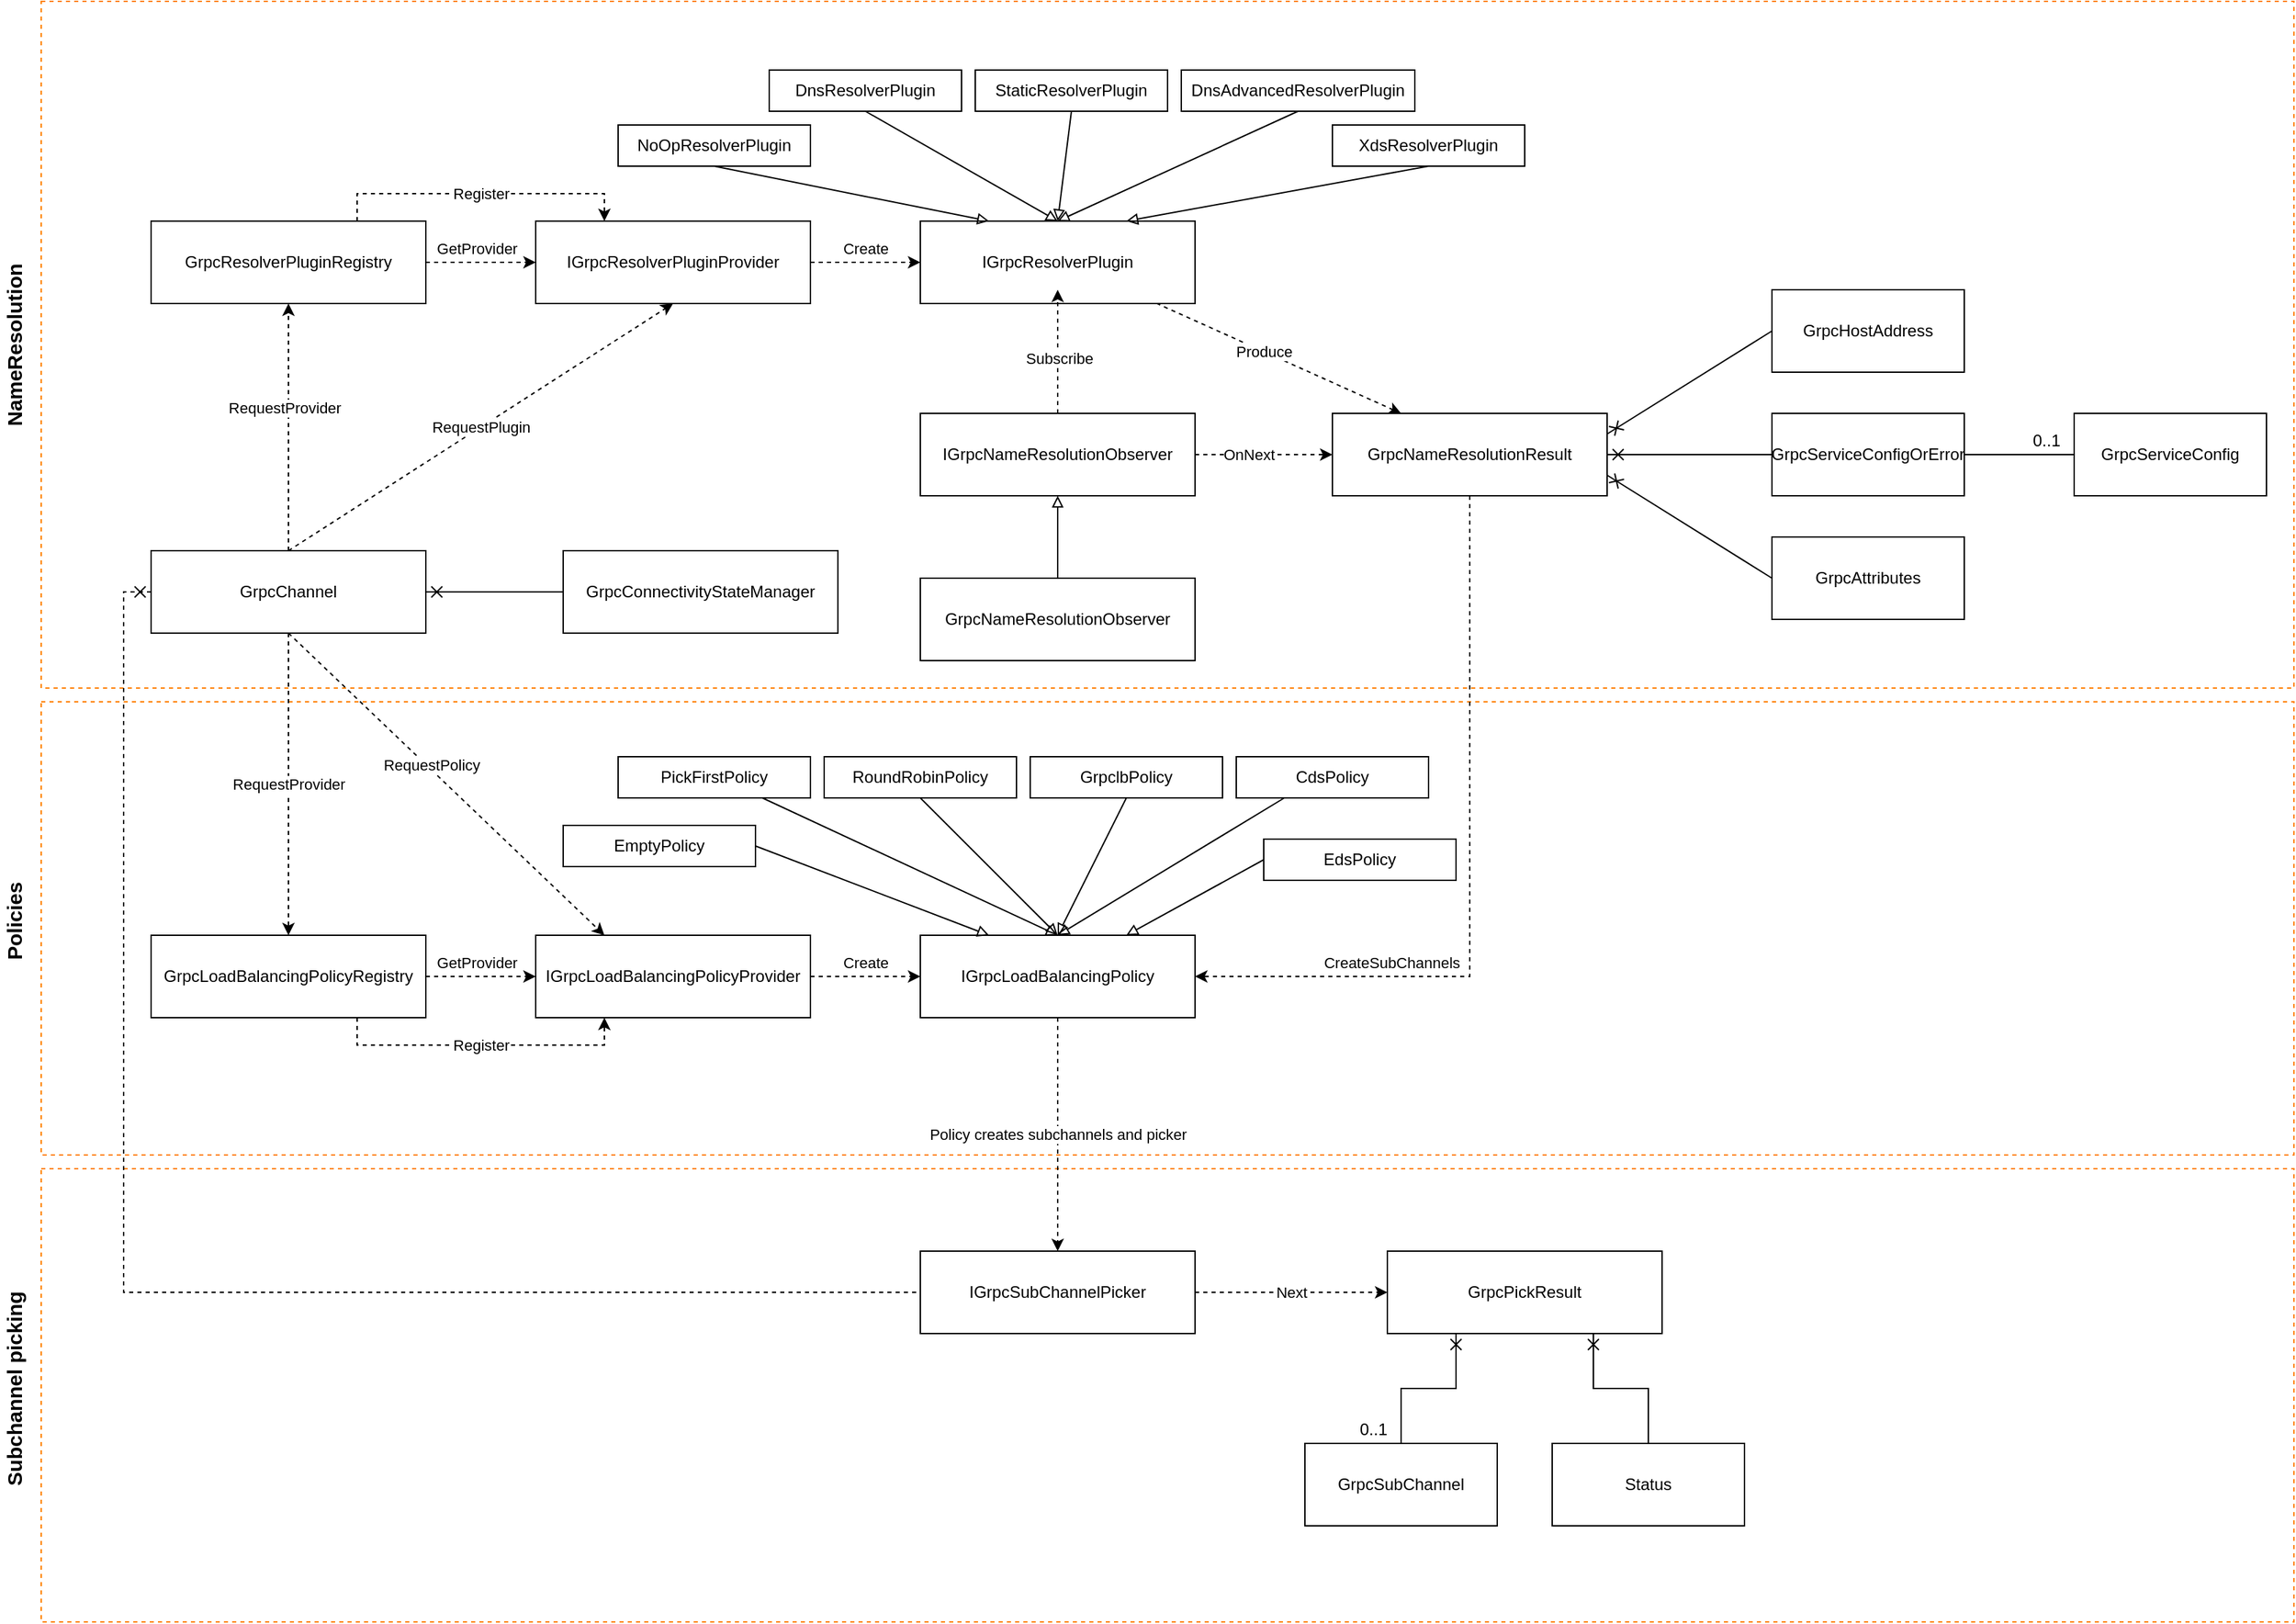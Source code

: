 <mxfile version="13.1.0" type="device"><diagram id="mDRMkllSYx9BvZ4TWgU-" name="Page-1"><mxGraphModel dx="1822" dy="1194" grid="1" gridSize="10" guides="1" tooltips="1" connect="1" arrows="1" fold="1" page="0" pageScale="1" pageWidth="850" pageHeight="1100" math="0" shadow="0"><root><mxCell id="0"/><mxCell id="xS7kCqJAVx7TMGzJWk80-14" value="Untitled Layer" style="locked=1;" parent="0"/><mxCell id="xS7kCqJAVx7TMGzJWk80-15" value="" style="rounded=0;whiteSpace=wrap;html=1;fillColor=none;strokeColor=#FF8000;dashed=1;strokeWidth=1;" vertex="1" parent="xS7kCqJAVx7TMGzJWk80-14"><mxGeometry x="-220" y="-190" width="1640" height="500" as="geometry"/></mxCell><mxCell id="xS7kCqJAVx7TMGzJWk80-16" value="" style="rounded=0;whiteSpace=wrap;html=1;fillColor=none;strokeColor=#FF8000;dashed=1;strokeWidth=1;" vertex="1" parent="xS7kCqJAVx7TMGzJWk80-14"><mxGeometry x="-220" y="320" width="1640" height="330" as="geometry"/></mxCell><mxCell id="xS7kCqJAVx7TMGzJWk80-17" value="" style="rounded=0;whiteSpace=wrap;html=1;fillColor=none;strokeColor=#FF8000;dashed=1;strokeWidth=1;" vertex="1" parent="xS7kCqJAVx7TMGzJWk80-14"><mxGeometry x="-220" y="660" width="1640" height="330" as="geometry"/></mxCell><mxCell id="1" style="" parent="0"/><mxCell id="B-qbG9qKxY0dz72HAixv-15" value="Produce" style="rounded=0;orthogonalLoop=1;jettySize=auto;html=1;exitX=0.75;exitY=1;exitDx=0;exitDy=0;entryX=0.25;entryY=0;entryDx=0;entryDy=0;dashed=1;" parent="1" target="B-qbG9qKxY0dz72HAixv-11" edge="1"><mxGeometry relative="1" as="geometry"><mxPoint x="570" y="20" as="sourcePoint"/></mxGeometry></mxCell><mxCell id="B-qbG9qKxY0dz72HAixv-1" value="IGrpcResolverPlugin" style="rounded=0;whiteSpace=wrap;html=1;" parent="1" vertex="1"><mxGeometry x="420" y="-30" width="200" height="60" as="geometry"/></mxCell><mxCell id="B-qbG9qKxY0dz72HAixv-9" style="edgeStyle=orthogonalEdgeStyle;rounded=0;orthogonalLoop=1;jettySize=auto;html=1;exitX=0.5;exitY=0;exitDx=0;exitDy=0;entryX=0.5;entryY=1;entryDx=0;entryDy=0;dashed=1;" parent="1" source="B-qbG9qKxY0dz72HAixv-2" edge="1"><mxGeometry relative="1" as="geometry"><mxPoint x="520" y="20" as="targetPoint"/></mxGeometry></mxCell><mxCell id="B-qbG9qKxY0dz72HAixv-10" value="Subscribe" style="edgeLabel;html=1;align=center;verticalAlign=middle;resizable=0;points=[];" parent="B-qbG9qKxY0dz72HAixv-9" vertex="1" connectable="0"><mxGeometry x="0.267" y="2" relative="1" as="geometry"><mxPoint x="2" y="17" as="offset"/></mxGeometry></mxCell><mxCell id="B-qbG9qKxY0dz72HAixv-13" style="edgeStyle=orthogonalEdgeStyle;rounded=0;orthogonalLoop=1;jettySize=auto;html=1;exitX=1;exitY=0.5;exitDx=0;exitDy=0;entryX=0;entryY=0.5;entryDx=0;entryDy=0;dashed=1;" parent="1" source="B-qbG9qKxY0dz72HAixv-2" target="B-qbG9qKxY0dz72HAixv-11" edge="1"><mxGeometry relative="1" as="geometry"/></mxCell><mxCell id="B-qbG9qKxY0dz72HAixv-14" value="OnNext" style="edgeLabel;html=1;align=center;verticalAlign=middle;resizable=0;points=[];" parent="B-qbG9qKxY0dz72HAixv-13" vertex="1" connectable="0"><mxGeometry x="-0.22" relative="1" as="geometry"><mxPoint as="offset"/></mxGeometry></mxCell><mxCell id="B-qbG9qKxY0dz72HAixv-2" value="IGrpcNameResolutionObserver" style="rounded=0;whiteSpace=wrap;html=1;" parent="1" vertex="1"><mxGeometry x="420" y="110" width="200" height="60" as="geometry"/></mxCell><mxCell id="B-qbG9qKxY0dz72HAixv-4" value="Create" style="edgeStyle=orthogonalEdgeStyle;rounded=0;orthogonalLoop=1;jettySize=auto;html=1;exitX=1;exitY=0.5;exitDx=0;exitDy=0;entryX=0;entryY=0.5;entryDx=0;entryDy=0;dashed=1;" parent="1" source="B-qbG9qKxY0dz72HAixv-3" target="B-qbG9qKxY0dz72HAixv-1" edge="1"><mxGeometry y="10" relative="1" as="geometry"><mxPoint as="offset"/></mxGeometry></mxCell><mxCell id="B-qbG9qKxY0dz72HAixv-3" value="IGrpcResolverPluginProvider" style="rounded=0;whiteSpace=wrap;html=1;" parent="1" vertex="1"><mxGeometry x="140" y="-30" width="200" height="60" as="geometry"/></mxCell><mxCell id="B-qbG9qKxY0dz72HAixv-22" style="rounded=0;orthogonalLoop=1;jettySize=auto;html=1;exitX=0.5;exitY=1;exitDx=0;exitDy=0;entryX=1;entryY=0.5;entryDx=0;entryDy=0;edgeStyle=orthogonalEdgeStyle;dashed=1;" parent="1" source="B-qbG9qKxY0dz72HAixv-11" target="B-qbG9qKxY0dz72HAixv-17" edge="1"><mxGeometry relative="1" as="geometry"><Array as="points"><mxPoint x="820" y="520"/></Array></mxGeometry></mxCell><mxCell id="B-qbG9qKxY0dz72HAixv-23" value="CreateSubChannels" style="edgeLabel;html=1;align=center;verticalAlign=middle;resizable=0;points=[];" parent="B-qbG9qKxY0dz72HAixv-22" vertex="1" connectable="0"><mxGeometry x="0.413" y="1" relative="1" as="geometry"><mxPoint x="-18.76" y="-11" as="offset"/></mxGeometry></mxCell><mxCell id="B-qbG9qKxY0dz72HAixv-44" style="edgeStyle=none;rounded=0;orthogonalLoop=1;jettySize=auto;html=1;exitX=1;exitY=0.5;exitDx=0;exitDy=0;entryX=0;entryY=0.5;entryDx=0;entryDy=0;endArrow=none;endFill=0;startArrow=cross;startFill=0;" parent="1" source="B-qbG9qKxY0dz72HAixv-11" target="B-qbG9qKxY0dz72HAixv-40" edge="1"><mxGeometry relative="1" as="geometry"/></mxCell><mxCell id="B-qbG9qKxY0dz72HAixv-11" value="GrpcNameResolutionResult" style="rounded=0;whiteSpace=wrap;html=1;" parent="1" vertex="1"><mxGeometry x="720" y="110" width="200" height="60" as="geometry"/></mxCell><mxCell id="B-qbG9qKxY0dz72HAixv-19" value="Create" style="edgeStyle=orthogonalEdgeStyle;rounded=0;orthogonalLoop=1;jettySize=auto;html=1;exitX=1;exitY=0.5;exitDx=0;exitDy=0;dashed=1;" parent="1" source="B-qbG9qKxY0dz72HAixv-16" target="B-qbG9qKxY0dz72HAixv-17" edge="1"><mxGeometry y="10" relative="1" as="geometry"><mxPoint as="offset"/></mxGeometry></mxCell><mxCell id="B-qbG9qKxY0dz72HAixv-16" value="IGrpcLoadBalancingPolicyProvider" style="rounded=0;whiteSpace=wrap;html=1;" parent="1" vertex="1"><mxGeometry x="140" y="490" width="200" height="60" as="geometry"/></mxCell><mxCell id="B-qbG9qKxY0dz72HAixv-21" value="Next" style="edgeStyle=orthogonalEdgeStyle;rounded=0;orthogonalLoop=1;jettySize=auto;html=1;exitX=1;exitY=0.5;exitDx=0;exitDy=0;entryX=0;entryY=0.5;entryDx=0;entryDy=0;dashed=1;" parent="1" source="xS7kCqJAVx7TMGzJWk80-3" target="B-qbG9qKxY0dz72HAixv-20" edge="1"><mxGeometry relative="1" as="geometry"/></mxCell><mxCell id="xS7kCqJAVx7TMGzJWk80-11" value="Policy creates subchannels and picker" style="edgeStyle=orthogonalEdgeStyle;rounded=0;orthogonalLoop=1;jettySize=auto;html=1;exitX=0.5;exitY=1;exitDx=0;exitDy=0;startArrow=none;startFill=0;endArrow=classic;endFill=1;dashed=1;" edge="1" parent="1" source="B-qbG9qKxY0dz72HAixv-17" target="xS7kCqJAVx7TMGzJWk80-3"><mxGeometry relative="1" as="geometry"/></mxCell><mxCell id="B-qbG9qKxY0dz72HAixv-17" value="IGrpcLoadBalancingPolicy" style="rounded=0;whiteSpace=wrap;html=1;" parent="1" vertex="1"><mxGeometry x="420" y="490" width="200" height="60" as="geometry"/></mxCell><mxCell id="xS7kCqJAVx7TMGzJWk80-8" style="edgeStyle=orthogonalEdgeStyle;rounded=0;orthogonalLoop=1;jettySize=auto;html=1;exitX=0.25;exitY=1;exitDx=0;exitDy=0;entryX=0.5;entryY=0;entryDx=0;entryDy=0;startArrow=cross;startFill=0;endArrow=none;endFill=0;" edge="1" parent="1" source="B-qbG9qKxY0dz72HAixv-20" target="xS7kCqJAVx7TMGzJWk80-5"><mxGeometry relative="1" as="geometry"/></mxCell><mxCell id="xS7kCqJAVx7TMGzJWk80-9" style="edgeStyle=orthogonalEdgeStyle;rounded=0;orthogonalLoop=1;jettySize=auto;html=1;exitX=0.75;exitY=1;exitDx=0;exitDy=0;entryX=0.5;entryY=0;entryDx=0;entryDy=0;startArrow=cross;startFill=0;endArrow=none;endFill=0;" edge="1" parent="1" source="B-qbG9qKxY0dz72HAixv-20" target="xS7kCqJAVx7TMGzJWk80-6"><mxGeometry relative="1" as="geometry"/></mxCell><mxCell id="B-qbG9qKxY0dz72HAixv-20" value="GrpcPickResult" style="rounded=0;whiteSpace=wrap;html=1;" parent="1" vertex="1"><mxGeometry x="760" y="720" width="200" height="60" as="geometry"/></mxCell><mxCell id="B-qbG9qKxY0dz72HAixv-27" value="GetProvider" style="edgeStyle=orthogonalEdgeStyle;rounded=0;orthogonalLoop=1;jettySize=auto;html=1;exitX=1;exitY=0.5;exitDx=0;exitDy=0;entryX=0;entryY=0.5;entryDx=0;entryDy=0;dashed=1;" parent="1" source="B-qbG9qKxY0dz72HAixv-24" target="B-qbG9qKxY0dz72HAixv-3" edge="1"><mxGeometry x="-0.077" y="10" relative="1" as="geometry"><mxPoint as="offset"/></mxGeometry></mxCell><mxCell id="B-qbG9qKxY0dz72HAixv-24" value="GrpcResolverPluginRegistry" style="rounded=0;whiteSpace=wrap;html=1;" parent="1" vertex="1"><mxGeometry x="-140" y="-30" width="200" height="60" as="geometry"/></mxCell><mxCell id="B-qbG9qKxY0dz72HAixv-26" value="GetProvider" style="edgeStyle=orthogonalEdgeStyle;rounded=0;orthogonalLoop=1;jettySize=auto;html=1;exitX=1;exitY=0.5;exitDx=0;exitDy=0;entryX=0;entryY=0.5;entryDx=0;entryDy=0;dashed=1;" parent="1" source="B-qbG9qKxY0dz72HAixv-25" target="B-qbG9qKxY0dz72HAixv-16" edge="1"><mxGeometry x="-0.077" y="10" relative="1" as="geometry"><mxPoint as="offset"/></mxGeometry></mxCell><mxCell id="B-qbG9qKxY0dz72HAixv-28" value="Register" style="edgeStyle=orthogonalEdgeStyle;rounded=0;orthogonalLoop=1;jettySize=auto;html=1;exitX=0.75;exitY=1;exitDx=0;exitDy=0;entryX=0.25;entryY=1;entryDx=0;entryDy=0;dashed=1;" parent="1" source="B-qbG9qKxY0dz72HAixv-25" target="B-qbG9qKxY0dz72HAixv-16" edge="1"><mxGeometry relative="1" as="geometry"/></mxCell><mxCell id="B-qbG9qKxY0dz72HAixv-25" value="GrpcLoadBalancingPolicyRegistry" style="rounded=0;whiteSpace=wrap;html=1;" parent="1" vertex="1"><mxGeometry x="-140" y="490" width="200" height="60" as="geometry"/></mxCell><mxCell id="B-qbG9qKxY0dz72HAixv-34" style="rounded=0;orthogonalLoop=1;jettySize=auto;html=1;exitX=0.5;exitY=1;exitDx=0;exitDy=0;entryX=0.25;entryY=0;entryDx=0;entryDy=0;endArrow=block;endFill=0;" parent="1" source="B-qbG9qKxY0dz72HAixv-29" target="B-qbG9qKxY0dz72HAixv-1" edge="1"><mxGeometry relative="1" as="geometry"/></mxCell><mxCell id="B-qbG9qKxY0dz72HAixv-29" value="NoOpResolverPlugin" style="rounded=0;whiteSpace=wrap;html=1;" parent="1" vertex="1"><mxGeometry x="200" y="-100" width="140" height="30" as="geometry"/></mxCell><mxCell id="B-qbG9qKxY0dz72HAixv-35" style="edgeStyle=none;rounded=0;orthogonalLoop=1;jettySize=auto;html=1;exitX=0.5;exitY=1;exitDx=0;exitDy=0;endArrow=block;endFill=0;" parent="1" source="B-qbG9qKxY0dz72HAixv-30" edge="1"><mxGeometry relative="1" as="geometry"><mxPoint x="520" y="-30" as="targetPoint"/></mxGeometry></mxCell><mxCell id="B-qbG9qKxY0dz72HAixv-30" value="DnsResolverPlugin" style="rounded=0;whiteSpace=wrap;html=1;" parent="1" vertex="1"><mxGeometry x="310" y="-140" width="140" height="30" as="geometry"/></mxCell><mxCell id="B-qbG9qKxY0dz72HAixv-36" style="edgeStyle=none;rounded=0;orthogonalLoop=1;jettySize=auto;html=1;exitX=0.5;exitY=1;exitDx=0;exitDy=0;entryX=0.5;entryY=0;entryDx=0;entryDy=0;endArrow=block;endFill=0;" parent="1" source="B-qbG9qKxY0dz72HAixv-31" target="B-qbG9qKxY0dz72HAixv-1" edge="1"><mxGeometry relative="1" as="geometry"/></mxCell><mxCell id="B-qbG9qKxY0dz72HAixv-31" value="StaticResolverPlugin" style="rounded=0;whiteSpace=wrap;html=1;" parent="1" vertex="1"><mxGeometry x="460" y="-140" width="140" height="30" as="geometry"/></mxCell><mxCell id="B-qbG9qKxY0dz72HAixv-37" style="edgeStyle=none;rounded=0;orthogonalLoop=1;jettySize=auto;html=1;exitX=0.5;exitY=1;exitDx=0;exitDy=0;endArrow=block;endFill=0;" parent="1" source="B-qbG9qKxY0dz72HAixv-32" edge="1"><mxGeometry relative="1" as="geometry"><mxPoint x="520" y="-30" as="targetPoint"/></mxGeometry></mxCell><mxCell id="B-qbG9qKxY0dz72HAixv-32" value="DnsAdvancedResolverPlugin" style="rounded=0;whiteSpace=wrap;html=1;" parent="1" vertex="1"><mxGeometry x="610" y="-140" width="170" height="30" as="geometry"/></mxCell><mxCell id="B-qbG9qKxY0dz72HAixv-38" style="edgeStyle=none;rounded=0;orthogonalLoop=1;jettySize=auto;html=1;exitX=0.5;exitY=1;exitDx=0;exitDy=0;endArrow=block;endFill=0;entryX=0.75;entryY=0;entryDx=0;entryDy=0;" parent="1" source="B-qbG9qKxY0dz72HAixv-33" target="B-qbG9qKxY0dz72HAixv-1" edge="1"><mxGeometry relative="1" as="geometry"><mxPoint x="520" y="-30" as="targetPoint"/></mxGeometry></mxCell><mxCell id="B-qbG9qKxY0dz72HAixv-33" value="XdsResolverPlugin" style="rounded=0;whiteSpace=wrap;html=1;" parent="1" vertex="1"><mxGeometry x="720" y="-100" width="140" height="30" as="geometry"/></mxCell><mxCell id="B-qbG9qKxY0dz72HAixv-43" style="edgeStyle=none;rounded=0;orthogonalLoop=1;jettySize=auto;html=1;exitX=0;exitY=0.5;exitDx=0;exitDy=0;entryX=1;entryY=0.25;entryDx=0;entryDy=0;endArrow=cross;endFill=0;startArrow=none;startFill=0;" parent="1" source="B-qbG9qKxY0dz72HAixv-39" target="B-qbG9qKxY0dz72HAixv-11" edge="1"><mxGeometry relative="1" as="geometry"><Array as="points"/></mxGeometry></mxCell><mxCell id="B-qbG9qKxY0dz72HAixv-39" value="GrpcHostAddress" style="rounded=0;whiteSpace=wrap;html=1;" parent="1" vertex="1"><mxGeometry x="1040" y="20" width="140" height="60" as="geometry"/></mxCell><mxCell id="B-qbG9qKxY0dz72HAixv-59" style="edgeStyle=none;rounded=0;orthogonalLoop=1;jettySize=auto;html=1;exitX=1;exitY=0.5;exitDx=0;exitDy=0;startArrow=none;startFill=0;endArrow=none;endFill=0;" parent="1" source="B-qbG9qKxY0dz72HAixv-40" target="B-qbG9qKxY0dz72HAixv-58" edge="1"><mxGeometry relative="1" as="geometry"/></mxCell><mxCell id="B-qbG9qKxY0dz72HAixv-40" value="GrpcServiceConfigOrError" style="rounded=0;whiteSpace=wrap;html=1;" parent="1" vertex="1"><mxGeometry x="1040" y="110" width="140" height="60" as="geometry"/></mxCell><mxCell id="B-qbG9qKxY0dz72HAixv-45" style="edgeStyle=none;rounded=0;orthogonalLoop=1;jettySize=auto;html=1;exitX=0;exitY=0.5;exitDx=0;exitDy=0;entryX=1;entryY=0.75;entryDx=0;entryDy=0;endArrow=cross;endFill=0;" parent="1" source="B-qbG9qKxY0dz72HAixv-41" target="B-qbG9qKxY0dz72HAixv-11" edge="1"><mxGeometry relative="1" as="geometry"/></mxCell><mxCell id="B-qbG9qKxY0dz72HAixv-41" value="GrpcAttributes" style="rounded=0;whiteSpace=wrap;html=1;" parent="1" vertex="1"><mxGeometry x="1040" y="200" width="140" height="60" as="geometry"/></mxCell><mxCell id="B-qbG9qKxY0dz72HAixv-51" style="edgeStyle=none;rounded=0;orthogonalLoop=1;jettySize=auto;html=1;exitX=0.5;exitY=0;exitDx=0;exitDy=0;entryX=0.5;entryY=1;entryDx=0;entryDy=0;dashed=1;startArrow=none;startFill=0;endArrow=classic;endFill=1;" parent="1" source="B-qbG9qKxY0dz72HAixv-49" target="B-qbG9qKxY0dz72HAixv-24" edge="1"><mxGeometry relative="1" as="geometry"/></mxCell><mxCell id="B-qbG9qKxY0dz72HAixv-52" value="RequestProvider" style="edgeLabel;html=1;align=center;verticalAlign=middle;resizable=0;points=[];" parent="B-qbG9qKxY0dz72HAixv-51" vertex="1" connectable="0"><mxGeometry x="0.157" y="3" relative="1" as="geometry"><mxPoint as="offset"/></mxGeometry></mxCell><mxCell id="B-qbG9qKxY0dz72HAixv-53" value="RequestProvider" style="edgeStyle=none;rounded=0;orthogonalLoop=1;jettySize=auto;html=1;exitX=0.5;exitY=1;exitDx=0;exitDy=0;entryX=0.5;entryY=0;entryDx=0;entryDy=0;dashed=1;startArrow=none;startFill=0;endArrow=classic;endFill=1;" parent="1" source="B-qbG9qKxY0dz72HAixv-49" target="B-qbG9qKxY0dz72HAixv-25" edge="1"><mxGeometry relative="1" as="geometry"/></mxCell><mxCell id="B-qbG9qKxY0dz72HAixv-78" value="RequestPlugin" style="edgeStyle=none;rounded=0;orthogonalLoop=1;jettySize=auto;html=1;exitX=0.5;exitY=0;exitDx=0;exitDy=0;entryX=0.5;entryY=1;entryDx=0;entryDy=0;startArrow=none;startFill=0;endArrow=classic;endFill=1;dashed=1;" parent="1" source="B-qbG9qKxY0dz72HAixv-49" target="B-qbG9qKxY0dz72HAixv-3" edge="1"><mxGeometry relative="1" as="geometry"/></mxCell><mxCell id="B-qbG9qKxY0dz72HAixv-80" style="edgeStyle=none;rounded=0;orthogonalLoop=1;jettySize=auto;html=1;exitX=0.5;exitY=1;exitDx=0;exitDy=0;entryX=0.25;entryY=0;entryDx=0;entryDy=0;dashed=1;startArrow=none;startFill=0;endArrow=classic;endFill=1;" parent="1" source="B-qbG9qKxY0dz72HAixv-49" target="B-qbG9qKxY0dz72HAixv-16" edge="1"><mxGeometry relative="1" as="geometry"/></mxCell><mxCell id="B-qbG9qKxY0dz72HAixv-81" value="RequestPolicy" style="edgeLabel;html=1;align=center;verticalAlign=middle;resizable=0;points=[];" parent="B-qbG9qKxY0dz72HAixv-80" vertex="1" connectable="0"><mxGeometry x="-0.113" y="2" relative="1" as="geometry"><mxPoint as="offset"/></mxGeometry></mxCell><mxCell id="xS7kCqJAVx7TMGzJWk80-2" style="edgeStyle=orthogonalEdgeStyle;rounded=0;orthogonalLoop=1;jettySize=auto;html=1;exitX=1;exitY=0.5;exitDx=0;exitDy=0;entryX=0;entryY=0.5;entryDx=0;entryDy=0;endArrow=none;endFill=0;startArrow=cross;startFill=0;" edge="1" parent="1" source="B-qbG9qKxY0dz72HAixv-49" target="xS7kCqJAVx7TMGzJWk80-1"><mxGeometry relative="1" as="geometry"/></mxCell><mxCell id="xS7kCqJAVx7TMGzJWk80-12" style="edgeStyle=orthogonalEdgeStyle;rounded=0;orthogonalLoop=1;jettySize=auto;html=1;exitX=0;exitY=0.5;exitDx=0;exitDy=0;entryX=0;entryY=0.5;entryDx=0;entryDy=0;dashed=1;startArrow=cross;startFill=0;endArrow=none;endFill=0;" edge="1" parent="1" source="B-qbG9qKxY0dz72HAixv-49" target="xS7kCqJAVx7TMGzJWk80-3"><mxGeometry relative="1" as="geometry"/></mxCell><mxCell id="B-qbG9qKxY0dz72HAixv-49" value="GrpcChannel" style="rounded=0;whiteSpace=wrap;html=1;" parent="1" vertex="1"><mxGeometry x="-140" y="210" width="200" height="60" as="geometry"/></mxCell><mxCell id="B-qbG9qKxY0dz72HAixv-57" style="edgeStyle=none;rounded=0;orthogonalLoop=1;jettySize=auto;html=1;exitX=0.5;exitY=0;exitDx=0;exitDy=0;entryX=0.5;entryY=1;entryDx=0;entryDy=0;startArrow=none;startFill=0;endArrow=block;endFill=0;" parent="1" source="B-qbG9qKxY0dz72HAixv-54" target="B-qbG9qKxY0dz72HAixv-2" edge="1"><mxGeometry relative="1" as="geometry"/></mxCell><mxCell id="B-qbG9qKxY0dz72HAixv-54" value="GrpcNameResolutionObserver" style="rounded=0;whiteSpace=wrap;html=1;" parent="1" vertex="1"><mxGeometry x="420" y="230" width="200" height="60" as="geometry"/></mxCell><mxCell id="B-qbG9qKxY0dz72HAixv-58" value="GrpcServiceConfig" style="rounded=0;whiteSpace=wrap;html=1;" parent="1" vertex="1"><mxGeometry x="1260" y="110" width="140" height="60" as="geometry"/></mxCell><mxCell id="B-qbG9qKxY0dz72HAixv-60" value="0..1" style="text;html=1;strokeColor=none;fillColor=none;align=center;verticalAlign=middle;whiteSpace=wrap;rounded=0;" parent="1" vertex="1"><mxGeometry x="1220" y="120" width="40" height="20" as="geometry"/></mxCell><mxCell id="B-qbG9qKxY0dz72HAixv-74" style="edgeStyle=none;rounded=0;orthogonalLoop=1;jettySize=auto;html=1;exitX=0.75;exitY=1;exitDx=0;exitDy=0;entryX=0.5;entryY=0;entryDx=0;entryDy=0;startArrow=none;startFill=0;endArrow=block;endFill=0;" parent="1" source="B-qbG9qKxY0dz72HAixv-61" target="B-qbG9qKxY0dz72HAixv-17" edge="1"><mxGeometry relative="1" as="geometry"/></mxCell><mxCell id="B-qbG9qKxY0dz72HAixv-61" value="PickFirstPolicy" style="rounded=0;whiteSpace=wrap;html=1;" parent="1" vertex="1"><mxGeometry x="200" y="360" width="140" height="30" as="geometry"/></mxCell><mxCell id="B-qbG9qKxY0dz72HAixv-73" style="edgeStyle=none;rounded=0;orthogonalLoop=1;jettySize=auto;html=1;exitX=0.5;exitY=1;exitDx=0;exitDy=0;entryX=0.5;entryY=0;entryDx=0;entryDy=0;startArrow=none;startFill=0;endArrow=block;endFill=0;" parent="1" source="B-qbG9qKxY0dz72HAixv-62" target="B-qbG9qKxY0dz72HAixv-17" edge="1"><mxGeometry relative="1" as="geometry"/></mxCell><mxCell id="B-qbG9qKxY0dz72HAixv-62" value="RoundRobinPolicy" style="rounded=0;whiteSpace=wrap;html=1;" parent="1" vertex="1"><mxGeometry x="350" y="360" width="140" height="30" as="geometry"/></mxCell><mxCell id="B-qbG9qKxY0dz72HAixv-68" style="edgeStyle=none;rounded=0;orthogonalLoop=1;jettySize=auto;html=1;exitX=1;exitY=0.5;exitDx=0;exitDy=0;entryX=0.25;entryY=0;entryDx=0;entryDy=0;startArrow=none;startFill=0;endArrow=block;endFill=0;" parent="1" source="B-qbG9qKxY0dz72HAixv-63" target="B-qbG9qKxY0dz72HAixv-17" edge="1"><mxGeometry relative="1" as="geometry"/></mxCell><mxCell id="B-qbG9qKxY0dz72HAixv-63" value="EmptyPolicy" style="rounded=0;whiteSpace=wrap;html=1;" parent="1" vertex="1"><mxGeometry x="160" y="410" width="140" height="30" as="geometry"/></mxCell><mxCell id="B-qbG9qKxY0dz72HAixv-72" style="edgeStyle=none;rounded=0;orthogonalLoop=1;jettySize=auto;html=1;exitX=0.25;exitY=1;exitDx=0;exitDy=0;startArrow=none;startFill=0;endArrow=block;endFill=0;" parent="1" source="B-qbG9qKxY0dz72HAixv-65" edge="1"><mxGeometry relative="1" as="geometry"><mxPoint x="520" y="490" as="targetPoint"/></mxGeometry></mxCell><mxCell id="B-qbG9qKxY0dz72HAixv-65" value="CdsPolicy" style="rounded=0;whiteSpace=wrap;html=1;" parent="1" vertex="1"><mxGeometry x="650" y="360" width="140" height="30" as="geometry"/></mxCell><mxCell id="B-qbG9qKxY0dz72HAixv-76" style="edgeStyle=none;rounded=0;orthogonalLoop=1;jettySize=auto;html=1;exitX=0;exitY=0.5;exitDx=0;exitDy=0;entryX=0.75;entryY=0;entryDx=0;entryDy=0;startArrow=none;startFill=0;endArrow=block;endFill=0;" parent="1" source="B-qbG9qKxY0dz72HAixv-66" target="B-qbG9qKxY0dz72HAixv-17" edge="1"><mxGeometry relative="1" as="geometry"/></mxCell><mxCell id="B-qbG9qKxY0dz72HAixv-66" value="EdsPolicy" style="rounded=0;whiteSpace=wrap;html=1;" parent="1" vertex="1"><mxGeometry x="670" y="420" width="140" height="30" as="geometry"/></mxCell><mxCell id="B-qbG9qKxY0dz72HAixv-75" style="edgeStyle=none;rounded=0;orthogonalLoop=1;jettySize=auto;html=1;exitX=0.5;exitY=1;exitDx=0;exitDy=0;entryX=0.5;entryY=0;entryDx=0;entryDy=0;startArrow=none;startFill=0;endArrow=block;endFill=0;" parent="1" source="B-qbG9qKxY0dz72HAixv-67" target="B-qbG9qKxY0dz72HAixv-17" edge="1"><mxGeometry relative="1" as="geometry"/></mxCell><mxCell id="B-qbG9qKxY0dz72HAixv-67" value="GrpclbPolicy" style="rounded=0;whiteSpace=wrap;html=1;" parent="1" vertex="1"><mxGeometry x="500" y="360" width="140" height="30" as="geometry"/></mxCell><mxCell id="B-qbG9qKxY0dz72HAixv-79" value="Register" style="edgeStyle=orthogonalEdgeStyle;rounded=0;orthogonalLoop=1;jettySize=auto;html=1;exitX=0.75;exitY=0;exitDx=0;exitDy=0;entryX=0.25;entryY=0;entryDx=0;entryDy=0;dashed=1;" parent="1" source="B-qbG9qKxY0dz72HAixv-24" target="B-qbG9qKxY0dz72HAixv-3" edge="1"><mxGeometry relative="1" as="geometry"><mxPoint x="20" y="560" as="sourcePoint"/><mxPoint x="250" y="560" as="targetPoint"/></mxGeometry></mxCell><mxCell id="xS7kCqJAVx7TMGzJWk80-1" value="GrpcConnectivityStateManager" style="rounded=0;whiteSpace=wrap;html=1;" vertex="1" parent="1"><mxGeometry x="160" y="210" width="200" height="60" as="geometry"/></mxCell><mxCell id="xS7kCqJAVx7TMGzJWk80-3" value="IGrpcSubChannelPicker" style="rounded=0;whiteSpace=wrap;html=1;" vertex="1" parent="1"><mxGeometry x="420" y="720" width="200" height="60" as="geometry"/></mxCell><mxCell id="xS7kCqJAVx7TMGzJWk80-5" value="GrpcSubChannel" style="rounded=0;whiteSpace=wrap;html=1;" vertex="1" parent="1"><mxGeometry x="700" y="860" width="140" height="60" as="geometry"/></mxCell><mxCell id="xS7kCqJAVx7TMGzJWk80-6" value="Status" style="rounded=0;whiteSpace=wrap;html=1;" vertex="1" parent="1"><mxGeometry x="880" y="860" width="140" height="60" as="geometry"/></mxCell><mxCell id="xS7kCqJAVx7TMGzJWk80-10" value="0..1" style="text;html=1;strokeColor=none;fillColor=none;align=center;verticalAlign=middle;whiteSpace=wrap;rounded=0;" vertex="1" parent="1"><mxGeometry x="730" y="840" width="40" height="20" as="geometry"/></mxCell><mxCell id="xS7kCqJAVx7TMGzJWk80-18" value="NameResolution" style="text;html=1;strokeColor=none;fillColor=none;align=center;verticalAlign=middle;whiteSpace=wrap;rounded=0;dashed=1;rotation=-90;strokeWidth=1;fontSize=15;fontStyle=1" vertex="1" parent="1"><mxGeometry x="-330" y="50" width="180" height="20" as="geometry"/></mxCell><mxCell id="xS7kCqJAVx7TMGzJWk80-19" value="Policies" style="text;html=1;strokeColor=none;fillColor=none;align=center;verticalAlign=middle;whiteSpace=wrap;rounded=0;dashed=1;rotation=-90;strokeWidth=1;fontSize=15;fontStyle=1" vertex="1" parent="1"><mxGeometry x="-297.5" y="470" width="115" height="20" as="geometry"/></mxCell><mxCell id="xS7kCqJAVx7TMGzJWk80-20" value="Subchannel picking" style="text;html=1;strokeColor=none;fillColor=none;align=center;verticalAlign=middle;whiteSpace=wrap;rounded=0;dashed=1;rotation=-90;strokeWidth=1;fontSize=15;fontStyle=1" vertex="1" parent="1"><mxGeometry x="-325" y="810" width="170" height="20" as="geometry"/></mxCell></root></mxGraphModel></diagram></mxfile>